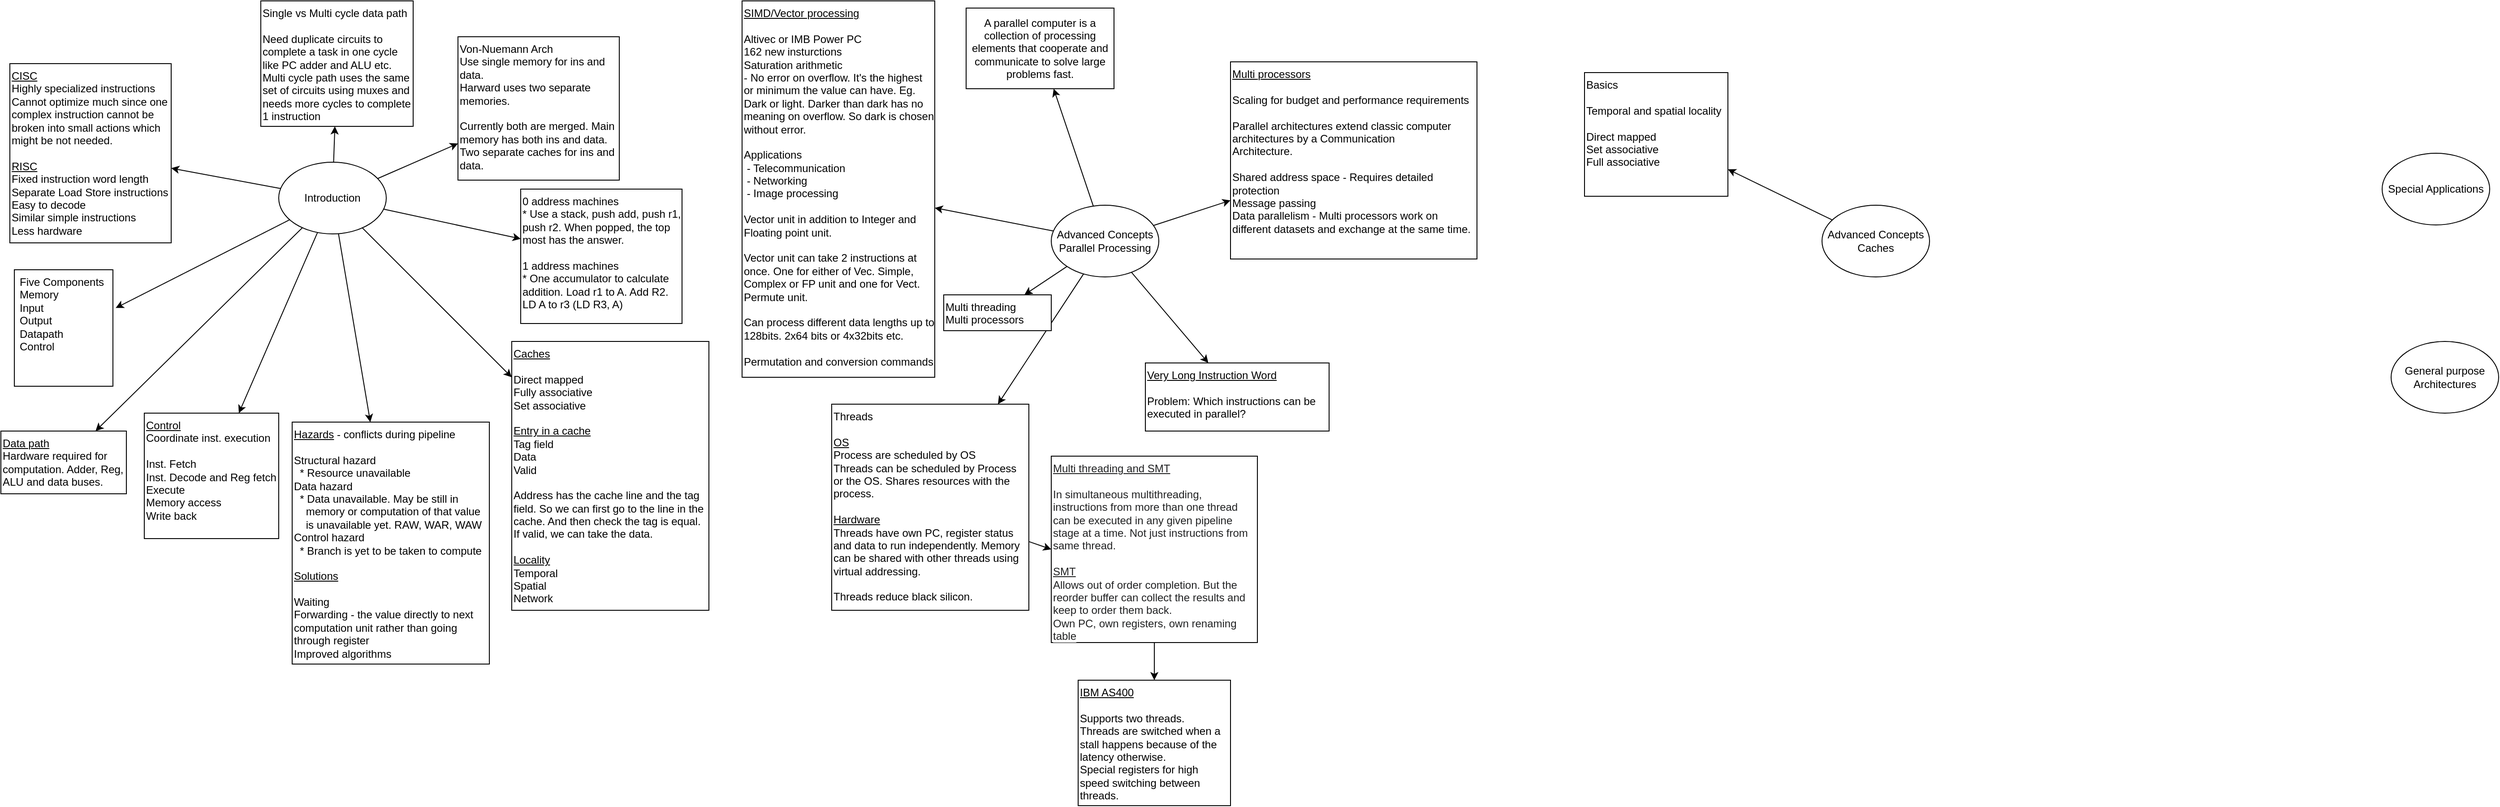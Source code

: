 <mxfile version="20.5.3" type="device"><diagram id="T5lm5hBpvEEiCISUsL8F" name="Page-1"><mxGraphModel dx="1770" dy="504" grid="1" gridSize="10" guides="1" tooltips="1" connect="1" arrows="1" fold="1" page="1" pageScale="1" pageWidth="850" pageHeight="1100" math="0" shadow="0"><root><mxCell id="0"/><mxCell id="1" parent="0"/><mxCell id="ne_L5_WN_ZMAMF7hFUlq-9" value="" style="rounded=0;orthogonalLoop=1;jettySize=auto;html=1;entryX=1.028;entryY=0.328;entryDx=0;entryDy=0;entryPerimeter=0;" parent="1" source="ne_L5_WN_ZMAMF7hFUlq-1" target="ne_L5_WN_ZMAMF7hFUlq-8" edge="1"><mxGeometry relative="1" as="geometry"/></mxCell><mxCell id="ne_L5_WN_ZMAMF7hFUlq-11" value="" style="edgeStyle=none;rounded=0;orthogonalLoop=1;jettySize=auto;html=1;" parent="1" source="ne_L5_WN_ZMAMF7hFUlq-1" target="ne_L5_WN_ZMAMF7hFUlq-10" edge="1"><mxGeometry relative="1" as="geometry"/></mxCell><mxCell id="ne_L5_WN_ZMAMF7hFUlq-13" value="" style="edgeStyle=none;rounded=0;orthogonalLoop=1;jettySize=auto;html=1;" parent="1" source="ne_L5_WN_ZMAMF7hFUlq-1" target="ne_L5_WN_ZMAMF7hFUlq-12" edge="1"><mxGeometry relative="1" as="geometry"/></mxCell><mxCell id="ne_L5_WN_ZMAMF7hFUlq-15" value="" style="edgeStyle=none;rounded=0;orthogonalLoop=1;jettySize=auto;html=1;" parent="1" source="ne_L5_WN_ZMAMF7hFUlq-1" target="ne_L5_WN_ZMAMF7hFUlq-14" edge="1"><mxGeometry relative="1" as="geometry"/></mxCell><mxCell id="ne_L5_WN_ZMAMF7hFUlq-17" value="" style="edgeStyle=none;rounded=0;orthogonalLoop=1;jettySize=auto;html=1;" parent="1" source="ne_L5_WN_ZMAMF7hFUlq-1" target="ne_L5_WN_ZMAMF7hFUlq-16" edge="1"><mxGeometry relative="1" as="geometry"/></mxCell><mxCell id="ne_L5_WN_ZMAMF7hFUlq-19" value="" style="edgeStyle=none;rounded=0;orthogonalLoop=1;jettySize=auto;html=1;" parent="1" source="ne_L5_WN_ZMAMF7hFUlq-1" target="ne_L5_WN_ZMAMF7hFUlq-18" edge="1"><mxGeometry relative="1" as="geometry"/></mxCell><mxCell id="ne_L5_WN_ZMAMF7hFUlq-21" value="" style="edgeStyle=none;rounded=0;orthogonalLoop=1;jettySize=auto;html=1;" parent="1" source="ne_L5_WN_ZMAMF7hFUlq-1" target="ne_L5_WN_ZMAMF7hFUlq-20" edge="1"><mxGeometry relative="1" as="geometry"/></mxCell><mxCell id="ne_L5_WN_ZMAMF7hFUlq-23" value="" style="edgeStyle=none;rounded=0;orthogonalLoop=1;jettySize=auto;html=1;" parent="1" source="ne_L5_WN_ZMAMF7hFUlq-1" target="ne_L5_WN_ZMAMF7hFUlq-22" edge="1"><mxGeometry relative="1" as="geometry"/></mxCell><mxCell id="ne_L5_WN_ZMAMF7hFUlq-28" value="" style="edgeStyle=none;rounded=0;orthogonalLoop=1;jettySize=auto;html=1;" parent="1" source="ne_L5_WN_ZMAMF7hFUlq-1" target="ne_L5_WN_ZMAMF7hFUlq-27" edge="1"><mxGeometry relative="1" as="geometry"/></mxCell><mxCell id="ne_L5_WN_ZMAMF7hFUlq-1" value="Introduction" style="ellipse;whiteSpace=wrap;html=1;" parent="1" vertex="1"><mxGeometry x="-497" y="192" width="120" height="80" as="geometry"/></mxCell><mxCell id="ne_L5_WN_ZMAMF7hFUlq-30" value="" style="edgeStyle=none;rounded=0;orthogonalLoop=1;jettySize=auto;html=1;" parent="1" source="ne_L5_WN_ZMAMF7hFUlq-2" target="ne_L5_WN_ZMAMF7hFUlq-29" edge="1"><mxGeometry relative="1" as="geometry"/></mxCell><mxCell id="ne_L5_WN_ZMAMF7hFUlq-32" value="" style="edgeStyle=none;rounded=0;orthogonalLoop=1;jettySize=auto;html=1;" parent="1" source="ne_L5_WN_ZMAMF7hFUlq-2" target="ne_L5_WN_ZMAMF7hFUlq-31" edge="1"><mxGeometry relative="1" as="geometry"/></mxCell><mxCell id="2ubeOGbae0P_Mh53cURk-2" value="" style="rounded=0;orthogonalLoop=1;jettySize=auto;html=1;" parent="1" source="ne_L5_WN_ZMAMF7hFUlq-2" target="2ubeOGbae0P_Mh53cURk-1" edge="1"><mxGeometry relative="1" as="geometry"/></mxCell><mxCell id="2ubeOGbae0P_Mh53cURk-4" value="" style="edgeStyle=none;rounded=0;orthogonalLoop=1;jettySize=auto;html=1;" parent="1" source="ne_L5_WN_ZMAMF7hFUlq-2" target="2ubeOGbae0P_Mh53cURk-3" edge="1"><mxGeometry relative="1" as="geometry"/></mxCell><mxCell id="2ubeOGbae0P_Mh53cURk-14" value="" style="edgeStyle=none;rounded=0;orthogonalLoop=1;jettySize=auto;html=1;fontSize=12;" parent="1" source="ne_L5_WN_ZMAMF7hFUlq-2" target="2ubeOGbae0P_Mh53cURk-13" edge="1"><mxGeometry relative="1" as="geometry"/></mxCell><mxCell id="2ubeOGbae0P_Mh53cURk-16" value="" style="edgeStyle=none;rounded=0;orthogonalLoop=1;jettySize=auto;html=1;fontSize=12;" parent="1" source="ne_L5_WN_ZMAMF7hFUlq-2" target="2ubeOGbae0P_Mh53cURk-15" edge="1"><mxGeometry relative="1" as="geometry"/></mxCell><mxCell id="ne_L5_WN_ZMAMF7hFUlq-2" value="Advanced Concepts&lt;br&gt;Parallel Processing" style="ellipse;whiteSpace=wrap;html=1;" parent="1" vertex="1"><mxGeometry x="365" y="240" width="120" height="80" as="geometry"/></mxCell><mxCell id="ne_L5_WN_ZMAMF7hFUlq-4" value="General purpose Architectures" style="ellipse;whiteSpace=wrap;html=1;" parent="1" vertex="1"><mxGeometry x="1860" y="392" width="120" height="80" as="geometry"/></mxCell><mxCell id="ne_L5_WN_ZMAMF7hFUlq-5" value="Special Applications" style="ellipse;whiteSpace=wrap;html=1;" parent="1" vertex="1"><mxGeometry x="1850" y="182" width="120" height="80" as="geometry"/></mxCell><mxCell id="ne_L5_WN_ZMAMF7hFUlq-8" value="Five Components&lt;br&gt;&lt;span style=&quot;background-color: initial;&quot;&gt;Memory&lt;/span&gt;&lt;br&gt;&lt;span style=&quot;background-color: initial;&quot;&gt;Input&lt;/span&gt;&lt;br&gt;&lt;span style=&quot;background-color: initial;&quot;&gt;Output&lt;/span&gt;&lt;br&gt;&lt;span style=&quot;background-color: initial;&quot;&gt;Datapath&lt;/span&gt;&lt;br&gt;&lt;span style=&quot;background-color: initial;&quot;&gt;Control&lt;/span&gt;" style="rounded=0;whiteSpace=wrap;html=1;align=left;verticalAlign=top;sketch=0;spacingLeft=4;" parent="1" vertex="1"><mxGeometry x="-792" y="312" width="110" height="130" as="geometry"/></mxCell><mxCell id="ne_L5_WN_ZMAMF7hFUlq-10" value="&lt;u&gt;CISC&lt;/u&gt;&lt;br&gt;Highly specialized instructions&lt;br&gt;Cannot optimize much since one complex instruction cannot be broken into small actions which might be not needed.&lt;br&gt;&lt;br&gt;&lt;u&gt;RISC&lt;/u&gt;&lt;br&gt;Fixed instruction word length&lt;br&gt;Separate Load Store instructions&lt;br&gt;Easy to decode&lt;br&gt;Similar simple instructions&lt;br&gt;Less hardware" style="whiteSpace=wrap;html=1;align=left;verticalAlign=top;" parent="1" vertex="1"><mxGeometry x="-797" y="82" width="180" height="200" as="geometry"/></mxCell><mxCell id="ne_L5_WN_ZMAMF7hFUlq-12" value="&lt;u&gt;Data path&lt;/u&gt;&lt;br&gt;Hardware required for computation. Adder, Reg, ALU and data buses.&lt;br&gt;" style="whiteSpace=wrap;html=1;align=left;verticalAlign=top;" parent="1" vertex="1"><mxGeometry x="-807" y="492" width="140" height="70" as="geometry"/></mxCell><mxCell id="ne_L5_WN_ZMAMF7hFUlq-14" value="&lt;u&gt;Control&lt;/u&gt;&lt;br&gt;Coordinate inst. execution&lt;br&gt;&lt;br&gt;Inst. Fetch&lt;br&gt;Inst. Decode and Reg fetch&lt;br&gt;Execute&lt;br&gt;Memory access&lt;br&gt;Write back" style="whiteSpace=wrap;html=1;align=left;verticalAlign=top;" parent="1" vertex="1"><mxGeometry x="-647" y="472" width="150" height="140" as="geometry"/></mxCell><mxCell id="ne_L5_WN_ZMAMF7hFUlq-16" value="&lt;u&gt;Hazards&lt;/u&gt; - conflicts during pipeline&lt;br&gt;&lt;br&gt;Structural hazard&lt;br&gt;&amp;nbsp; * Resource unavailable&lt;br&gt;Data hazard&lt;br&gt;&amp;nbsp; * Data unavailable. May be still in&amp;nbsp; &amp;nbsp; &amp;nbsp; &amp;nbsp; &amp;nbsp; &amp;nbsp; &amp;nbsp; memory or computation of that value&amp;nbsp; &amp;nbsp; &amp;nbsp; is unavailable yet. RAW, WAR, WAW&lt;br&gt;Control hazard&lt;br&gt;&amp;nbsp; * Branch is yet to be taken to compute&lt;br&gt;&lt;br&gt;&lt;u&gt;Solutions&lt;/u&gt;&lt;br&gt;&lt;br&gt;Waiting&lt;br&gt;Forwarding - the value directly to next computation unit rather than going through register&lt;br&gt;Improved algorithms" style="whiteSpace=wrap;html=1;align=left;verticalAlign=top;" parent="1" vertex="1"><mxGeometry x="-482" y="482" width="220" height="270" as="geometry"/></mxCell><mxCell id="ne_L5_WN_ZMAMF7hFUlq-18" value="&lt;u&gt;Caches&lt;br&gt;&lt;/u&gt;&lt;br&gt;Direct mapped&lt;br&gt;Fully associative&lt;br&gt;Set associative&lt;br&gt;&lt;br&gt;&lt;u&gt;Entry in a cache&lt;/u&gt;&lt;br&gt;Tag field&lt;br&gt;Data&lt;br&gt;Valid&lt;br&gt;&lt;br&gt;Address has the cache line and the tag field. So we can first go to the line in the cache. And then check the tag is equal. If valid, we can take the data.&lt;br&gt;&lt;br&gt;&lt;u&gt;Locality&lt;br&gt;&lt;/u&gt;Temporal&lt;br&gt;Spatial&lt;br&gt;Network" style="whiteSpace=wrap;html=1;align=left;verticalAlign=top;" parent="1" vertex="1"><mxGeometry x="-237" y="392" width="220" height="300" as="geometry"/></mxCell><mxCell id="ne_L5_WN_ZMAMF7hFUlq-20" value="0 address machines&lt;br&gt;* Use a stack, push add, push r1, push r2. When popped, the top most has the answer.&lt;br&gt;&lt;br&gt;1 address machines&lt;br&gt;* One accumulator to calculate addition. Load r1 to A. Add R2. LD A to r3 (LD R3, A)" style="whiteSpace=wrap;html=1;align=left;verticalAlign=top;" parent="1" vertex="1"><mxGeometry x="-227" y="222" width="180" height="150" as="geometry"/></mxCell><mxCell id="ne_L5_WN_ZMAMF7hFUlq-22" value="Von-Nuemann Arch&lt;br&gt;Use single memory for ins and data.&lt;br&gt;Harward uses two separate memories.&lt;br&gt;&lt;br&gt;Currently both are merged. Main memory has both ins and data. Two separate caches for ins and data." style="whiteSpace=wrap;html=1;verticalAlign=top;align=left;" parent="1" vertex="1"><mxGeometry x="-297" y="52" width="180" height="160" as="geometry"/></mxCell><mxCell id="ne_L5_WN_ZMAMF7hFUlq-27" value="Single vs Multi cycle data path&lt;br&gt;&lt;br&gt;Need duplicate circuits to complete a task in one cycle like PC adder and ALU etc. Multi cycle path uses the same set of circuits using muxes and needs more cycles to complete 1 instruction" style="whiteSpace=wrap;html=1;align=left;verticalAlign=top;" parent="1" vertex="1"><mxGeometry x="-517" y="12" width="170" height="140" as="geometry"/></mxCell><mxCell id="ne_L5_WN_ZMAMF7hFUlq-29" value="A parallel computer is a collection of processing elements that cooperate and &lt;br/&gt;communicate to solve large problems fast." style="whiteSpace=wrap;html=1;" parent="1" vertex="1"><mxGeometry x="270" y="20" width="165" height="90" as="geometry"/></mxCell><mxCell id="ne_L5_WN_ZMAMF7hFUlq-31" value="&lt;u&gt;SIMD/Vector processing&lt;/u&gt;&lt;br&gt;&lt;br&gt;Altivec or IMB Power PC&lt;br&gt;162 new insturctions&lt;br&gt;Saturation arithmetic&lt;br&gt;- No error on overflow. It's the highest or minimum the value can have. Eg. Dark or light. Darker than dark has no meaning on overflow. So dark is chosen without error.&lt;br&gt;&lt;br&gt;Applications&lt;br&gt;&amp;nbsp;- Telecommunication&lt;br&gt;&amp;nbsp;- Networking&lt;br&gt;&amp;nbsp;- Image processing&lt;br&gt;&lt;br&gt;Vector unit in addition to Integer and Floating point unit.&lt;br&gt;&lt;br&gt;Vector unit can take 2 instructions at once. One for either of Vec. Simple, Complex or FP unit and one for Vect. Permute unit.&lt;br&gt;&lt;br&gt;Can process different data lengths up to 128bits. 2x64 bits or 4x32bits etc.&amp;nbsp;&lt;br&gt;&lt;br&gt;Permutation and conversion commands" style="whiteSpace=wrap;html=1;align=left;verticalAlign=top;" parent="1" vertex="1"><mxGeometry x="20" y="12" width="215" height="420" as="geometry"/></mxCell><mxCell id="2ubeOGbae0P_Mh53cURk-1" value="Multi threading&lt;br&gt;Multi processors&lt;br&gt;" style="whiteSpace=wrap;html=1;align=left;verticalAlign=top;" parent="1" vertex="1"><mxGeometry x="245" y="340" width="120" height="40" as="geometry"/></mxCell><mxCell id="2ubeOGbae0P_Mh53cURk-9" style="edgeStyle=none;rounded=0;orthogonalLoop=1;jettySize=auto;html=1;entryX=0;entryY=0.5;entryDx=0;entryDy=0;fontSize=12;" parent="1" source="2ubeOGbae0P_Mh53cURk-3" target="2ubeOGbae0P_Mh53cURk-5" edge="1"><mxGeometry relative="1" as="geometry"/></mxCell><mxCell id="2ubeOGbae0P_Mh53cURk-3" value="Threads&lt;br&gt;&lt;br&gt;&lt;u&gt;OS&lt;br&gt;&lt;/u&gt;Process are scheduled by OS&lt;br&gt;Threads can be scheduled by Process or the OS. Shares resources with the process.&amp;nbsp;&lt;br&gt;&lt;br&gt;&lt;u&gt;Hardware&lt;br&gt;&lt;/u&gt;Threads have own PC, register status and data to run independently. Memory can be shared with other threads using virtual addressing.&lt;br&gt;&lt;br&gt;Threads reduce black silicon." style="whiteSpace=wrap;html=1;align=left;verticalAlign=top;" parent="1" vertex="1"><mxGeometry x="120" y="462" width="220" height="230" as="geometry"/></mxCell><mxCell id="2ubeOGbae0P_Mh53cURk-8" value="" style="edgeStyle=none;rounded=0;orthogonalLoop=1;jettySize=auto;html=1;fontSize=12;" parent="1" source="2ubeOGbae0P_Mh53cURk-5" target="2ubeOGbae0P_Mh53cURk-7" edge="1"><mxGeometry relative="1" as="geometry"/></mxCell><mxCell id="2ubeOGbae0P_Mh53cURk-5" value="&lt;span style=&quot;color: rgb(32, 33, 34); font-family: sans-serif; background-color: rgb(255, 255, 255);&quot;&gt;&lt;font style=&quot;font-size: 12px;&quot;&gt;&lt;u&gt;Multi threading and SMT&lt;br&gt;&lt;/u&gt;&lt;br&gt;In simultaneous multithreading, instructions from more than one thread can be executed in any given pipeline stage at a time. Not just instructions from same thread.&lt;br&gt;&lt;br&gt;&lt;u&gt;SMT&lt;/u&gt;&lt;br&gt;Allows out of order completion. But the reorder buffer can collect the results and keep to order them back.&lt;br&gt;Own PC, own registers, own renaming table&lt;br&gt;&lt;/font&gt;&lt;/span&gt;" style="whiteSpace=wrap;html=1;align=left;verticalAlign=top;" parent="1" vertex="1"><mxGeometry x="365" y="520" width="230" height="208" as="geometry"/></mxCell><mxCell id="2ubeOGbae0P_Mh53cURk-7" value="&lt;u&gt;IBM AS400&lt;/u&gt;&lt;br&gt;&lt;br&gt;Supports two threads.&lt;br&gt;Threads are switched when a stall happens because of the latency otherwise.&lt;br&gt;Special registers for high speed switching between threads." style="whiteSpace=wrap;html=1;align=left;verticalAlign=top;" parent="1" vertex="1"><mxGeometry x="395" y="770" width="170" height="140" as="geometry"/></mxCell><mxCell id="2ubeOGbae0P_Mh53cURk-13" value="&lt;u&gt;Very Long Instruction Word&lt;br&gt;&lt;/u&gt;&lt;br&gt;Problem: Which instructions can be executed in parallel?" style="whiteSpace=wrap;html=1;align=left;verticalAlign=top;" parent="1" vertex="1"><mxGeometry x="470" y="416" width="205" height="76" as="geometry"/></mxCell><mxCell id="2ubeOGbae0P_Mh53cURk-15" value="&lt;u&gt;Multi processors&lt;/u&gt;&lt;br&gt;&lt;br&gt;Scaling for budget and performance requirements&lt;br&gt;&lt;br&gt;Parallel architectures extend classic computer architectures by a Communication &lt;br/&gt;Architecture.&lt;br&gt;&lt;br&gt;Shared address space - Requires detailed protection&lt;br&gt;Message passing&amp;nbsp;&lt;br&gt;Data parallelism - Multi processors work on different datasets and exchange at the same time." style="whiteSpace=wrap;html=1;align=left;verticalAlign=top;" parent="1" vertex="1"><mxGeometry x="565" y="80" width="275" height="220" as="geometry"/></mxCell><mxCell id="r2dQASPV6RYodb6b4cHi-3" value="" style="rounded=0;orthogonalLoop=1;jettySize=auto;html=1;" edge="1" parent="1" source="r2dQASPV6RYodb6b4cHi-1" target="r2dQASPV6RYodb6b4cHi-2"><mxGeometry relative="1" as="geometry"/></mxCell><mxCell id="r2dQASPV6RYodb6b4cHi-1" value="Advanced Concepts&lt;br&gt;Caches" style="ellipse;whiteSpace=wrap;html=1;" vertex="1" parent="1"><mxGeometry x="1225" y="240" width="120" height="80" as="geometry"/></mxCell><mxCell id="r2dQASPV6RYodb6b4cHi-2" value="Basics&lt;br&gt;&lt;br&gt;Temporal and spatial locality&lt;br&gt;&lt;br&gt;Direct mapped&lt;br&gt;Set associative&lt;br&gt;Full associative" style="whiteSpace=wrap;html=1;align=left;verticalAlign=top;" vertex="1" parent="1"><mxGeometry x="960" y="92" width="160" height="138" as="geometry"/></mxCell></root></mxGraphModel></diagram></mxfile>